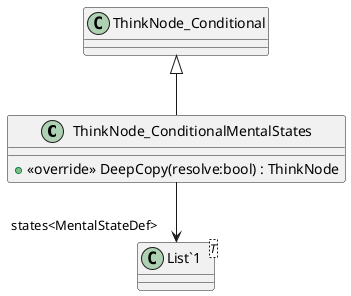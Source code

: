 @startuml
class ThinkNode_ConditionalMentalStates {
    + <<override>> DeepCopy(resolve:bool) : ThinkNode
}
class "List`1"<T> {
}
ThinkNode_Conditional <|-- ThinkNode_ConditionalMentalStates
ThinkNode_ConditionalMentalStates --> "states<MentalStateDef>" "List`1"
@enduml
